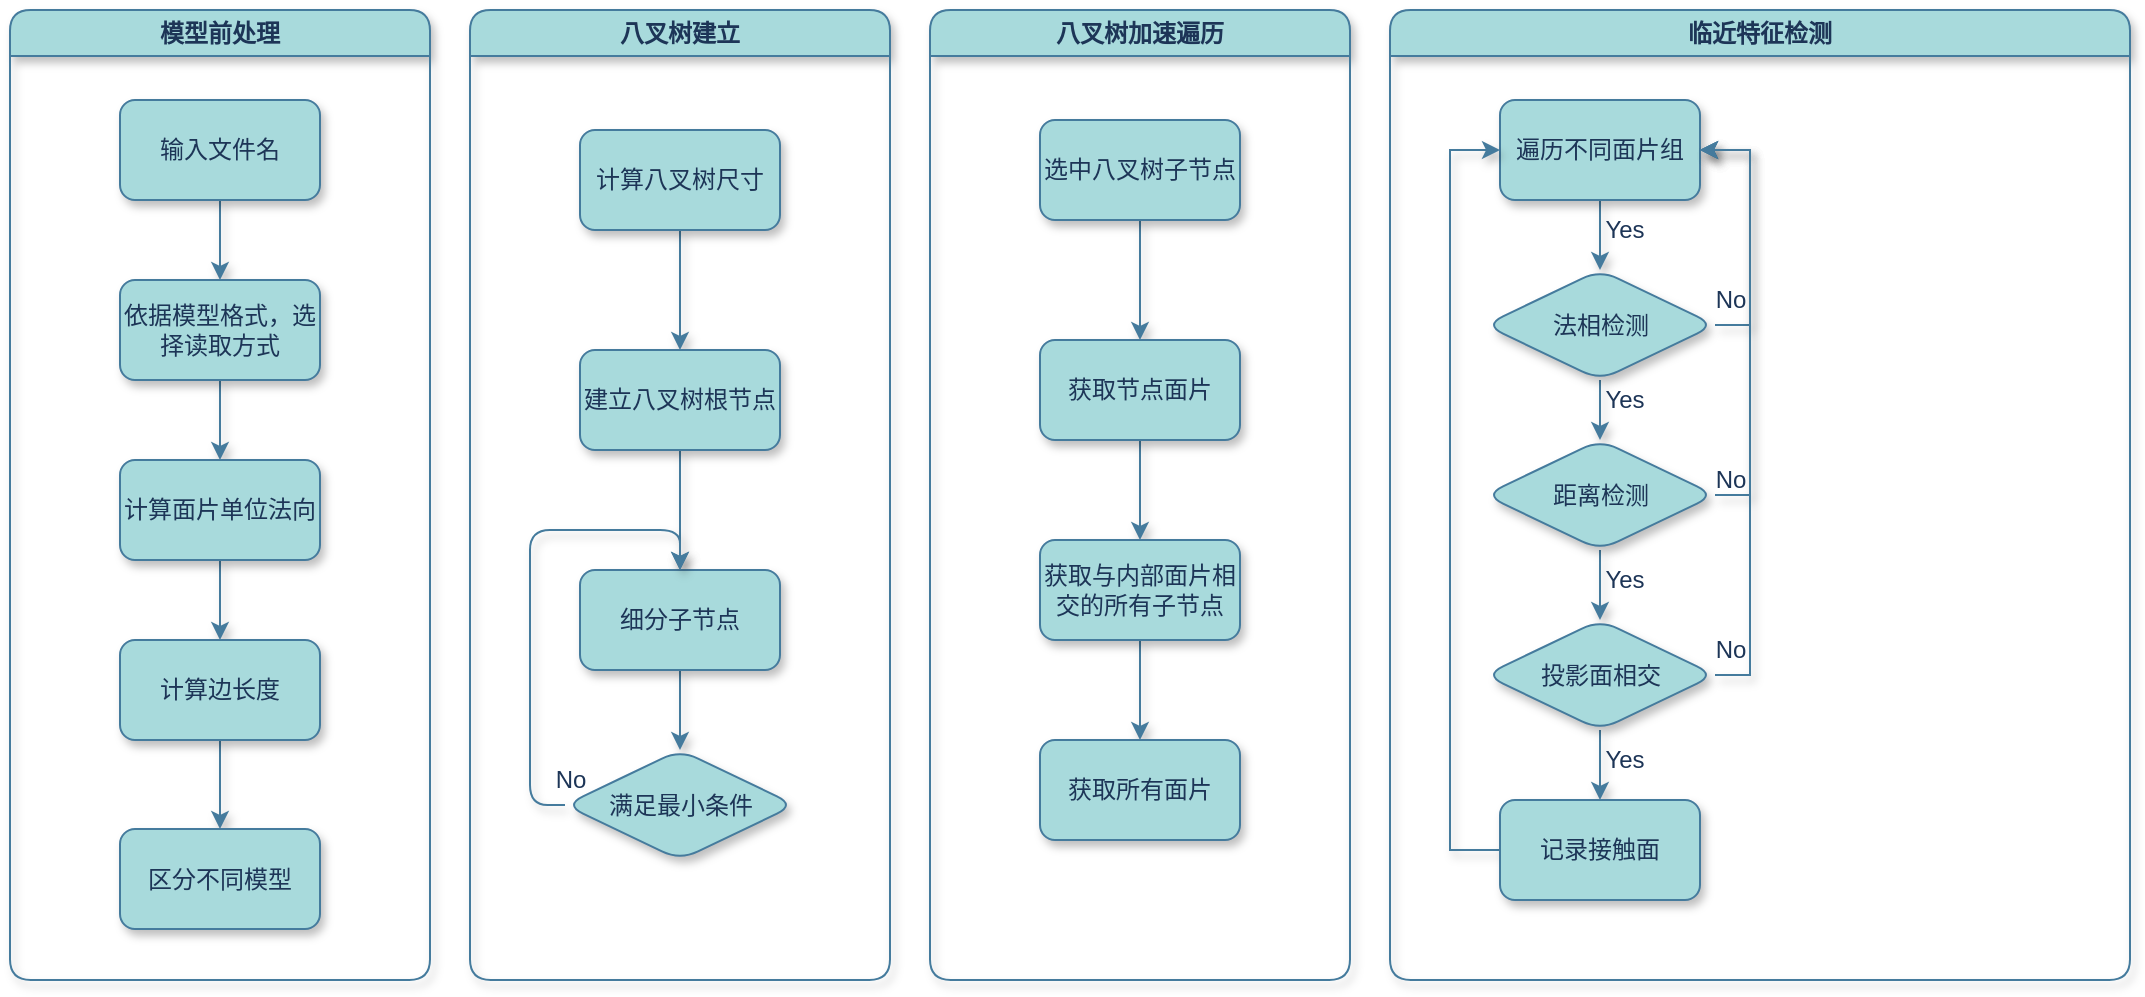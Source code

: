 <mxfile version="24.4.0" type="github">
  <diagram name="第 1 页" id="n2B5yL4K1JaY0Z_J82ZU">
    <mxGraphModel dx="1149" dy="681" grid="1" gridSize="10" guides="1" tooltips="1" connect="1" arrows="1" fold="1" page="1" pageScale="1" pageWidth="827" pageHeight="1169" math="0" shadow="0">
      <root>
        <mxCell id="0" />
        <mxCell id="1" parent="0" />
        <mxCell id="IkZhBHOxt636drZOpqKK-69" value="模型前处理" style="swimlane;whiteSpace=wrap;html=1;rounded=1;labelBackgroundColor=none;fillColor=#A8DADC;strokeColor=#457B9D;fontColor=#1D3557;shadow=1;" parent="1" vertex="1">
          <mxGeometry x="30" y="70" width="210" height="485" as="geometry" />
        </mxCell>
        <mxCell id="IkZhBHOxt636drZOpqKK-73" value="" style="edgeStyle=orthogonalEdgeStyle;rounded=1;orthogonalLoop=1;jettySize=auto;html=1;labelBackgroundColor=none;fontColor=default;strokeColor=#457B9D;shadow=1;" parent="IkZhBHOxt636drZOpqKK-69" source="IkZhBHOxt636drZOpqKK-71" target="IkZhBHOxt636drZOpqKK-72" edge="1">
          <mxGeometry relative="1" as="geometry" />
        </mxCell>
        <mxCell id="IkZhBHOxt636drZOpqKK-71" value="输入文件名" style="rounded=1;whiteSpace=wrap;html=1;labelBackgroundColor=none;fillColor=#A8DADC;strokeColor=#457B9D;fontColor=#1D3557;shadow=1;" parent="IkZhBHOxt636drZOpqKK-69" vertex="1">
          <mxGeometry x="55" y="45" width="100" height="50" as="geometry" />
        </mxCell>
        <mxCell id="IkZhBHOxt636drZOpqKK-75" value="" style="edgeStyle=orthogonalEdgeStyle;rounded=1;orthogonalLoop=1;jettySize=auto;html=1;labelBackgroundColor=none;fontColor=default;strokeColor=#457B9D;shadow=1;" parent="IkZhBHOxt636drZOpqKK-69" source="IkZhBHOxt636drZOpqKK-72" target="IkZhBHOxt636drZOpqKK-74" edge="1">
          <mxGeometry relative="1" as="geometry" />
        </mxCell>
        <mxCell id="IkZhBHOxt636drZOpqKK-72" value="依据模型格式，选择读取方式" style="rounded=1;whiteSpace=wrap;html=1;labelBackgroundColor=none;fillColor=#A8DADC;strokeColor=#457B9D;fontColor=#1D3557;shadow=1;" parent="IkZhBHOxt636drZOpqKK-69" vertex="1">
          <mxGeometry x="55" y="135" width="100" height="50" as="geometry" />
        </mxCell>
        <mxCell id="IkZhBHOxt636drZOpqKK-77" value="" style="edgeStyle=orthogonalEdgeStyle;rounded=1;orthogonalLoop=1;jettySize=auto;html=1;labelBackgroundColor=none;fontColor=default;strokeColor=#457B9D;shadow=1;" parent="IkZhBHOxt636drZOpqKK-69" source="IkZhBHOxt636drZOpqKK-74" target="IkZhBHOxt636drZOpqKK-76" edge="1">
          <mxGeometry relative="1" as="geometry" />
        </mxCell>
        <mxCell id="IkZhBHOxt636drZOpqKK-74" value="计算面片单位法向" style="rounded=1;whiteSpace=wrap;html=1;labelBackgroundColor=none;fillColor=#A8DADC;strokeColor=#457B9D;fontColor=#1D3557;shadow=1;" parent="IkZhBHOxt636drZOpqKK-69" vertex="1">
          <mxGeometry x="55" y="225" width="100" height="50" as="geometry" />
        </mxCell>
        <mxCell id="IkZhBHOxt636drZOpqKK-88" value="" style="edgeStyle=orthogonalEdgeStyle;rounded=1;orthogonalLoop=1;jettySize=auto;html=1;labelBackgroundColor=none;fontColor=default;strokeColor=#457B9D;shadow=1;" parent="IkZhBHOxt636drZOpqKK-69" source="IkZhBHOxt636drZOpqKK-76" target="IkZhBHOxt636drZOpqKK-87" edge="1">
          <mxGeometry relative="1" as="geometry" />
        </mxCell>
        <mxCell id="IkZhBHOxt636drZOpqKK-76" value="计算边长度" style="rounded=1;whiteSpace=wrap;html=1;labelBackgroundColor=none;fillColor=#A8DADC;strokeColor=#457B9D;fontColor=#1D3557;shadow=1;" parent="IkZhBHOxt636drZOpqKK-69" vertex="1">
          <mxGeometry x="55" y="315" width="100" height="50" as="geometry" />
        </mxCell>
        <mxCell id="IkZhBHOxt636drZOpqKK-87" value="区分不同模型" style="rounded=1;whiteSpace=wrap;html=1;labelBackgroundColor=none;fillColor=#A8DADC;strokeColor=#457B9D;fontColor=#1D3557;shadow=1;" parent="IkZhBHOxt636drZOpqKK-69" vertex="1">
          <mxGeometry x="55" y="409.5" width="100" height="50" as="geometry" />
        </mxCell>
        <mxCell id="IkZhBHOxt636drZOpqKK-79" value="八叉树建立" style="swimlane;whiteSpace=wrap;html=1;rounded=1;labelBackgroundColor=none;fillColor=#A8DADC;strokeColor=#457B9D;fontColor=#1D3557;shadow=1;" parent="1" vertex="1">
          <mxGeometry x="260" y="70" width="210" height="485" as="geometry" />
        </mxCell>
        <mxCell id="IkZhBHOxt636drZOpqKK-92" value="" style="edgeStyle=orthogonalEdgeStyle;rounded=1;orthogonalLoop=1;jettySize=auto;html=1;labelBackgroundColor=none;fontColor=default;strokeColor=#457B9D;shadow=1;" parent="IkZhBHOxt636drZOpqKK-79" source="IkZhBHOxt636drZOpqKK-89" target="IkZhBHOxt636drZOpqKK-90" edge="1">
          <mxGeometry relative="1" as="geometry" />
        </mxCell>
        <mxCell id="IkZhBHOxt636drZOpqKK-89" value="计算八叉树尺寸" style="rounded=1;whiteSpace=wrap;html=1;labelBackgroundColor=none;fillColor=#A8DADC;strokeColor=#457B9D;fontColor=#1D3557;shadow=1;" parent="IkZhBHOxt636drZOpqKK-79" vertex="1">
          <mxGeometry x="55" y="60" width="100" height="50" as="geometry" />
        </mxCell>
        <mxCell id="IkZhBHOxt636drZOpqKK-93" value="" style="edgeStyle=orthogonalEdgeStyle;rounded=1;orthogonalLoop=1;jettySize=auto;html=1;labelBackgroundColor=none;fontColor=default;strokeColor=#457B9D;shadow=1;" parent="IkZhBHOxt636drZOpqKK-79" source="IkZhBHOxt636drZOpqKK-90" target="IkZhBHOxt636drZOpqKK-91" edge="1">
          <mxGeometry relative="1" as="geometry" />
        </mxCell>
        <mxCell id="IkZhBHOxt636drZOpqKK-90" value="建立八叉树根节点" style="rounded=1;whiteSpace=wrap;html=1;labelBackgroundColor=none;fillColor=#A8DADC;strokeColor=#457B9D;fontColor=#1D3557;shadow=1;" parent="IkZhBHOxt636drZOpqKK-79" vertex="1">
          <mxGeometry x="55" y="170" width="100" height="50" as="geometry" />
        </mxCell>
        <mxCell id="IkZhBHOxt636drZOpqKK-95" value="" style="edgeStyle=orthogonalEdgeStyle;rounded=1;orthogonalLoop=1;jettySize=auto;html=1;labelBackgroundColor=none;fontColor=default;strokeColor=#457B9D;shadow=1;" parent="IkZhBHOxt636drZOpqKK-79" source="IkZhBHOxt636drZOpqKK-91" target="IkZhBHOxt636drZOpqKK-94" edge="1">
          <mxGeometry relative="1" as="geometry" />
        </mxCell>
        <mxCell id="IkZhBHOxt636drZOpqKK-91" value="细分子节点" style="rounded=1;whiteSpace=wrap;html=1;labelBackgroundColor=none;fillColor=#A8DADC;strokeColor=#457B9D;fontColor=#1D3557;shadow=1;" parent="IkZhBHOxt636drZOpqKK-79" vertex="1">
          <mxGeometry x="55" y="280" width="100" height="50" as="geometry" />
        </mxCell>
        <mxCell id="IkZhBHOxt636drZOpqKK-96" style="edgeStyle=orthogonalEdgeStyle;rounded=1;orthogonalLoop=1;jettySize=auto;html=1;entryX=0.5;entryY=0;entryDx=0;entryDy=0;labelBackgroundColor=none;fontColor=default;strokeColor=#457B9D;shadow=1;" parent="IkZhBHOxt636drZOpqKK-79" source="IkZhBHOxt636drZOpqKK-94" target="IkZhBHOxt636drZOpqKK-91" edge="1">
          <mxGeometry relative="1" as="geometry">
            <Array as="points">
              <mxPoint x="30" y="398" />
              <mxPoint x="30" y="260" />
              <mxPoint x="105" y="260" />
            </Array>
          </mxGeometry>
        </mxCell>
        <mxCell id="IkZhBHOxt636drZOpqKK-94" value="满足最小条件" style="rhombus;whiteSpace=wrap;html=1;rounded=1;labelBackgroundColor=none;fillColor=#A8DADC;strokeColor=#457B9D;fontColor=#1D3557;shadow=1;" parent="IkZhBHOxt636drZOpqKK-79" vertex="1">
          <mxGeometry x="47.5" y="370" width="115" height="55" as="geometry" />
        </mxCell>
        <mxCell id="IkZhBHOxt636drZOpqKK-97" value="No" style="text;html=1;align=center;verticalAlign=middle;resizable=0;points=[];autosize=1;strokeColor=none;fillColor=none;rounded=1;labelBackgroundColor=none;fontColor=#1D3557;shadow=1;" parent="IkZhBHOxt636drZOpqKK-79" vertex="1">
          <mxGeometry x="30" y="370" width="40" height="30" as="geometry" />
        </mxCell>
        <mxCell id="IkZhBHOxt636drZOpqKK-98" value="八叉树加速遍历" style="swimlane;whiteSpace=wrap;html=1;rounded=1;labelBackgroundColor=none;fillColor=#A8DADC;strokeColor=#457B9D;fontColor=#1D3557;shadow=1;" parent="1" vertex="1">
          <mxGeometry x="490" y="70" width="210" height="485" as="geometry" />
        </mxCell>
        <mxCell id="IkZhBHOxt636drZOpqKK-139" value="" style="edgeStyle=orthogonalEdgeStyle;rounded=0;orthogonalLoop=1;jettySize=auto;html=1;strokeColor=#457B9D;fontColor=#1D3557;fillColor=#A8DADC;shadow=1;" parent="IkZhBHOxt636drZOpqKK-98" source="IkZhBHOxt636drZOpqKK-109" target="IkZhBHOxt636drZOpqKK-110" edge="1">
          <mxGeometry relative="1" as="geometry" />
        </mxCell>
        <mxCell id="IkZhBHOxt636drZOpqKK-109" value="选中八叉树子节点" style="rounded=1;whiteSpace=wrap;html=1;labelBackgroundColor=none;fillColor=#A8DADC;strokeColor=#457B9D;fontColor=#1D3557;shadow=1;" parent="IkZhBHOxt636drZOpqKK-98" vertex="1">
          <mxGeometry x="55" y="55" width="100" height="50" as="geometry" />
        </mxCell>
        <mxCell id="IkZhBHOxt636drZOpqKK-140" value="" style="edgeStyle=orthogonalEdgeStyle;rounded=0;orthogonalLoop=1;jettySize=auto;html=1;strokeColor=#457B9D;fontColor=#1D3557;fillColor=#A8DADC;shadow=1;" parent="IkZhBHOxt636drZOpqKK-98" source="IkZhBHOxt636drZOpqKK-110" target="IkZhBHOxt636drZOpqKK-111" edge="1">
          <mxGeometry relative="1" as="geometry" />
        </mxCell>
        <mxCell id="IkZhBHOxt636drZOpqKK-110" value="获取节点面片" style="rounded=1;whiteSpace=wrap;html=1;labelBackgroundColor=none;fillColor=#A8DADC;strokeColor=#457B9D;fontColor=#1D3557;shadow=1;" parent="IkZhBHOxt636drZOpqKK-98" vertex="1">
          <mxGeometry x="55" y="165" width="100" height="50" as="geometry" />
        </mxCell>
        <mxCell id="IkZhBHOxt636drZOpqKK-141" value="" style="edgeStyle=orthogonalEdgeStyle;rounded=0;orthogonalLoop=1;jettySize=auto;html=1;strokeColor=#457B9D;fontColor=#1D3557;fillColor=#A8DADC;shadow=1;" parent="IkZhBHOxt636drZOpqKK-98" source="IkZhBHOxt636drZOpqKK-111" target="IkZhBHOxt636drZOpqKK-112" edge="1">
          <mxGeometry relative="1" as="geometry" />
        </mxCell>
        <mxCell id="IkZhBHOxt636drZOpqKK-111" value="获取与内部面片相交的所有子节点" style="rounded=1;whiteSpace=wrap;html=1;labelBackgroundColor=none;fillColor=#A8DADC;strokeColor=#457B9D;fontColor=#1D3557;shadow=1;" parent="IkZhBHOxt636drZOpqKK-98" vertex="1">
          <mxGeometry x="55" y="265" width="100" height="50" as="geometry" />
        </mxCell>
        <mxCell id="IkZhBHOxt636drZOpqKK-112" value="获取所有面片" style="rounded=1;whiteSpace=wrap;html=1;labelBackgroundColor=none;fillColor=#A8DADC;strokeColor=#457B9D;fontColor=#1D3557;shadow=1;" parent="IkZhBHOxt636drZOpqKK-98" vertex="1">
          <mxGeometry x="55" y="365" width="100" height="50" as="geometry" />
        </mxCell>
        <mxCell id="IkZhBHOxt636drZOpqKK-114" value="临近特征检测" style="swimlane;whiteSpace=wrap;html=1;rounded=1;labelBackgroundColor=none;fillColor=#A8DADC;strokeColor=#457B9D;fontColor=#1D3557;shadow=1;" parent="1" vertex="1">
          <mxGeometry x="720" y="70" width="370" height="485" as="geometry" />
        </mxCell>
        <mxCell id="IkZhBHOxt636drZOpqKK-124" value="" style="edgeStyle=orthogonalEdgeStyle;rounded=0;orthogonalLoop=1;jettySize=auto;html=1;fontColor=default;labelBackgroundColor=none;strokeColor=#457B9D;shadow=1;" parent="IkZhBHOxt636drZOpqKK-114" source="IkZhBHOxt636drZOpqKK-115" target="IkZhBHOxt636drZOpqKK-120" edge="1">
          <mxGeometry relative="1" as="geometry" />
        </mxCell>
        <mxCell id="IkZhBHOxt636drZOpqKK-115" value="遍历不同面片组" style="rounded=1;whiteSpace=wrap;html=1;labelBackgroundColor=none;fillColor=#A8DADC;strokeColor=#457B9D;fontColor=#1D3557;glass=0;shadow=1;" parent="IkZhBHOxt636drZOpqKK-114" vertex="1">
          <mxGeometry x="55" y="45" width="100" height="50" as="geometry" />
        </mxCell>
        <mxCell id="IkZhBHOxt636drZOpqKK-125" value="" style="edgeStyle=orthogonalEdgeStyle;rounded=0;orthogonalLoop=1;jettySize=auto;html=1;labelBackgroundColor=none;strokeColor=#457B9D;fontColor=default;shadow=1;" parent="IkZhBHOxt636drZOpqKK-114" source="IkZhBHOxt636drZOpqKK-120" target="IkZhBHOxt636drZOpqKK-121" edge="1">
          <mxGeometry relative="1" as="geometry" />
        </mxCell>
        <mxCell id="IkZhBHOxt636drZOpqKK-131" style="edgeStyle=orthogonalEdgeStyle;rounded=0;orthogonalLoop=1;jettySize=auto;html=1;entryX=1;entryY=0.5;entryDx=0;entryDy=0;labelBackgroundColor=none;strokeColor=#457B9D;fontColor=default;shadow=1;" parent="IkZhBHOxt636drZOpqKK-114" source="IkZhBHOxt636drZOpqKK-120" target="IkZhBHOxt636drZOpqKK-115" edge="1">
          <mxGeometry relative="1" as="geometry">
            <Array as="points">
              <mxPoint x="180" y="158" />
              <mxPoint x="180" y="70" />
            </Array>
          </mxGeometry>
        </mxCell>
        <mxCell id="IkZhBHOxt636drZOpqKK-120" value="法相检测" style="rhombus;whiteSpace=wrap;html=1;rounded=1;labelBackgroundColor=none;fillColor=#A8DADC;strokeColor=#457B9D;fontColor=#1D3557;shadow=1;" parent="IkZhBHOxt636drZOpqKK-114" vertex="1">
          <mxGeometry x="47.5" y="130" width="115" height="55" as="geometry" />
        </mxCell>
        <mxCell id="IkZhBHOxt636drZOpqKK-126" value="" style="edgeStyle=orthogonalEdgeStyle;rounded=0;orthogonalLoop=1;jettySize=auto;html=1;labelBackgroundColor=none;strokeColor=#457B9D;fontColor=default;shadow=1;" parent="IkZhBHOxt636drZOpqKK-114" source="IkZhBHOxt636drZOpqKK-121" target="IkZhBHOxt636drZOpqKK-122" edge="1">
          <mxGeometry relative="1" as="geometry" />
        </mxCell>
        <mxCell id="IkZhBHOxt636drZOpqKK-130" style="edgeStyle=orthogonalEdgeStyle;rounded=0;orthogonalLoop=1;jettySize=auto;html=1;entryX=1;entryY=0.5;entryDx=0;entryDy=0;labelBackgroundColor=none;strokeColor=#457B9D;fontColor=default;shadow=1;" parent="IkZhBHOxt636drZOpqKK-114" source="IkZhBHOxt636drZOpqKK-121" target="IkZhBHOxt636drZOpqKK-115" edge="1">
          <mxGeometry relative="1" as="geometry">
            <Array as="points">
              <mxPoint x="180" y="243" />
              <mxPoint x="180" y="70" />
            </Array>
          </mxGeometry>
        </mxCell>
        <mxCell id="IkZhBHOxt636drZOpqKK-121" value="距离检测" style="rhombus;whiteSpace=wrap;html=1;rounded=1;labelBackgroundColor=none;fillColor=#A8DADC;strokeColor=#457B9D;fontColor=#1D3557;shadow=1;" parent="IkZhBHOxt636drZOpqKK-114" vertex="1">
          <mxGeometry x="47.5" y="215" width="115" height="55" as="geometry" />
        </mxCell>
        <mxCell id="IkZhBHOxt636drZOpqKK-127" value="" style="edgeStyle=orthogonalEdgeStyle;rounded=0;orthogonalLoop=1;jettySize=auto;html=1;labelBackgroundColor=none;strokeColor=#457B9D;fontColor=default;shadow=1;" parent="IkZhBHOxt636drZOpqKK-114" source="IkZhBHOxt636drZOpqKK-122" target="IkZhBHOxt636drZOpqKK-123" edge="1">
          <mxGeometry relative="1" as="geometry" />
        </mxCell>
        <mxCell id="IkZhBHOxt636drZOpqKK-129" style="edgeStyle=orthogonalEdgeStyle;rounded=0;orthogonalLoop=1;jettySize=auto;html=1;entryX=1;entryY=0.5;entryDx=0;entryDy=0;labelBackgroundColor=none;strokeColor=#457B9D;fontColor=default;shadow=1;" parent="IkZhBHOxt636drZOpqKK-114" source="IkZhBHOxt636drZOpqKK-122" target="IkZhBHOxt636drZOpqKK-115" edge="1">
          <mxGeometry relative="1" as="geometry">
            <Array as="points">
              <mxPoint x="180" y="333" />
              <mxPoint x="180" y="70" />
            </Array>
          </mxGeometry>
        </mxCell>
        <mxCell id="IkZhBHOxt636drZOpqKK-122" value="投影面相交" style="rhombus;whiteSpace=wrap;html=1;rounded=1;labelBackgroundColor=none;fillColor=#A8DADC;strokeColor=#457B9D;fontColor=#1D3557;shadow=1;" parent="IkZhBHOxt636drZOpqKK-114" vertex="1">
          <mxGeometry x="47.5" y="305" width="115" height="55" as="geometry" />
        </mxCell>
        <mxCell id="IkZhBHOxt636drZOpqKK-128" style="edgeStyle=orthogonalEdgeStyle;rounded=0;orthogonalLoop=1;jettySize=auto;html=1;entryX=0;entryY=0.5;entryDx=0;entryDy=0;labelBackgroundColor=none;strokeColor=#457B9D;fontColor=default;shadow=1;" parent="IkZhBHOxt636drZOpqKK-114" source="IkZhBHOxt636drZOpqKK-123" target="IkZhBHOxt636drZOpqKK-115" edge="1">
          <mxGeometry relative="1" as="geometry">
            <Array as="points">
              <mxPoint x="30" y="420" />
              <mxPoint x="30" y="70" />
            </Array>
          </mxGeometry>
        </mxCell>
        <mxCell id="IkZhBHOxt636drZOpqKK-123" value="记录接触面" style="rounded=1;whiteSpace=wrap;html=1;labelBackgroundColor=none;fillColor=#A8DADC;strokeColor=#457B9D;fontColor=#1D3557;shadow=1;" parent="IkZhBHOxt636drZOpqKK-114" vertex="1">
          <mxGeometry x="55" y="395" width="100" height="50" as="geometry" />
        </mxCell>
        <mxCell id="IkZhBHOxt636drZOpqKK-134" value="Yes" style="text;html=1;align=center;verticalAlign=middle;resizable=0;points=[];autosize=1;strokeColor=none;fillColor=none;fontColor=#1D3557;shadow=1;" parent="IkZhBHOxt636drZOpqKK-114" vertex="1">
          <mxGeometry x="97" y="95" width="40" height="30" as="geometry" />
        </mxCell>
        <mxCell id="IkZhBHOxt636drZOpqKK-133" value="Yes" style="text;html=1;align=center;verticalAlign=middle;resizable=0;points=[];autosize=1;strokeColor=none;fillColor=none;fontColor=#1D3557;shadow=1;" parent="IkZhBHOxt636drZOpqKK-114" vertex="1">
          <mxGeometry x="97" y="180" width="40" height="30" as="geometry" />
        </mxCell>
        <mxCell id="IkZhBHOxt636drZOpqKK-132" value="Yes" style="text;html=1;align=center;verticalAlign=middle;resizable=0;points=[];autosize=1;strokeColor=none;fillColor=none;fontColor=#1D3557;shadow=1;" parent="IkZhBHOxt636drZOpqKK-114" vertex="1">
          <mxGeometry x="97" y="270" width="40" height="30" as="geometry" />
        </mxCell>
        <mxCell id="IkZhBHOxt636drZOpqKK-135" value="Yes" style="text;html=1;align=center;verticalAlign=middle;resizable=0;points=[];autosize=1;strokeColor=none;fillColor=none;fontColor=#1D3557;shadow=1;" parent="IkZhBHOxt636drZOpqKK-114" vertex="1">
          <mxGeometry x="97" y="360" width="40" height="30" as="geometry" />
        </mxCell>
        <mxCell id="IkZhBHOxt636drZOpqKK-136" value="No" style="text;html=1;align=center;verticalAlign=middle;resizable=0;points=[];autosize=1;strokeColor=none;fillColor=none;rounded=1;labelBackgroundColor=none;fontColor=#1D3557;shadow=1;" parent="IkZhBHOxt636drZOpqKK-114" vertex="1">
          <mxGeometry x="150" y="130" width="40" height="30" as="geometry" />
        </mxCell>
        <mxCell id="IkZhBHOxt636drZOpqKK-137" value="No" style="text;html=1;align=center;verticalAlign=middle;resizable=0;points=[];autosize=1;strokeColor=none;fillColor=none;rounded=1;labelBackgroundColor=none;fontColor=#1D3557;shadow=1;" parent="IkZhBHOxt636drZOpqKK-114" vertex="1">
          <mxGeometry x="150" y="220" width="40" height="30" as="geometry" />
        </mxCell>
        <mxCell id="IkZhBHOxt636drZOpqKK-138" value="No" style="text;html=1;align=center;verticalAlign=middle;resizable=0;points=[];autosize=1;strokeColor=none;fillColor=none;rounded=1;labelBackgroundColor=none;fontColor=#1D3557;shadow=1;" parent="IkZhBHOxt636drZOpqKK-114" vertex="1">
          <mxGeometry x="150" y="305" width="40" height="30" as="geometry" />
        </mxCell>
      </root>
    </mxGraphModel>
  </diagram>
</mxfile>
